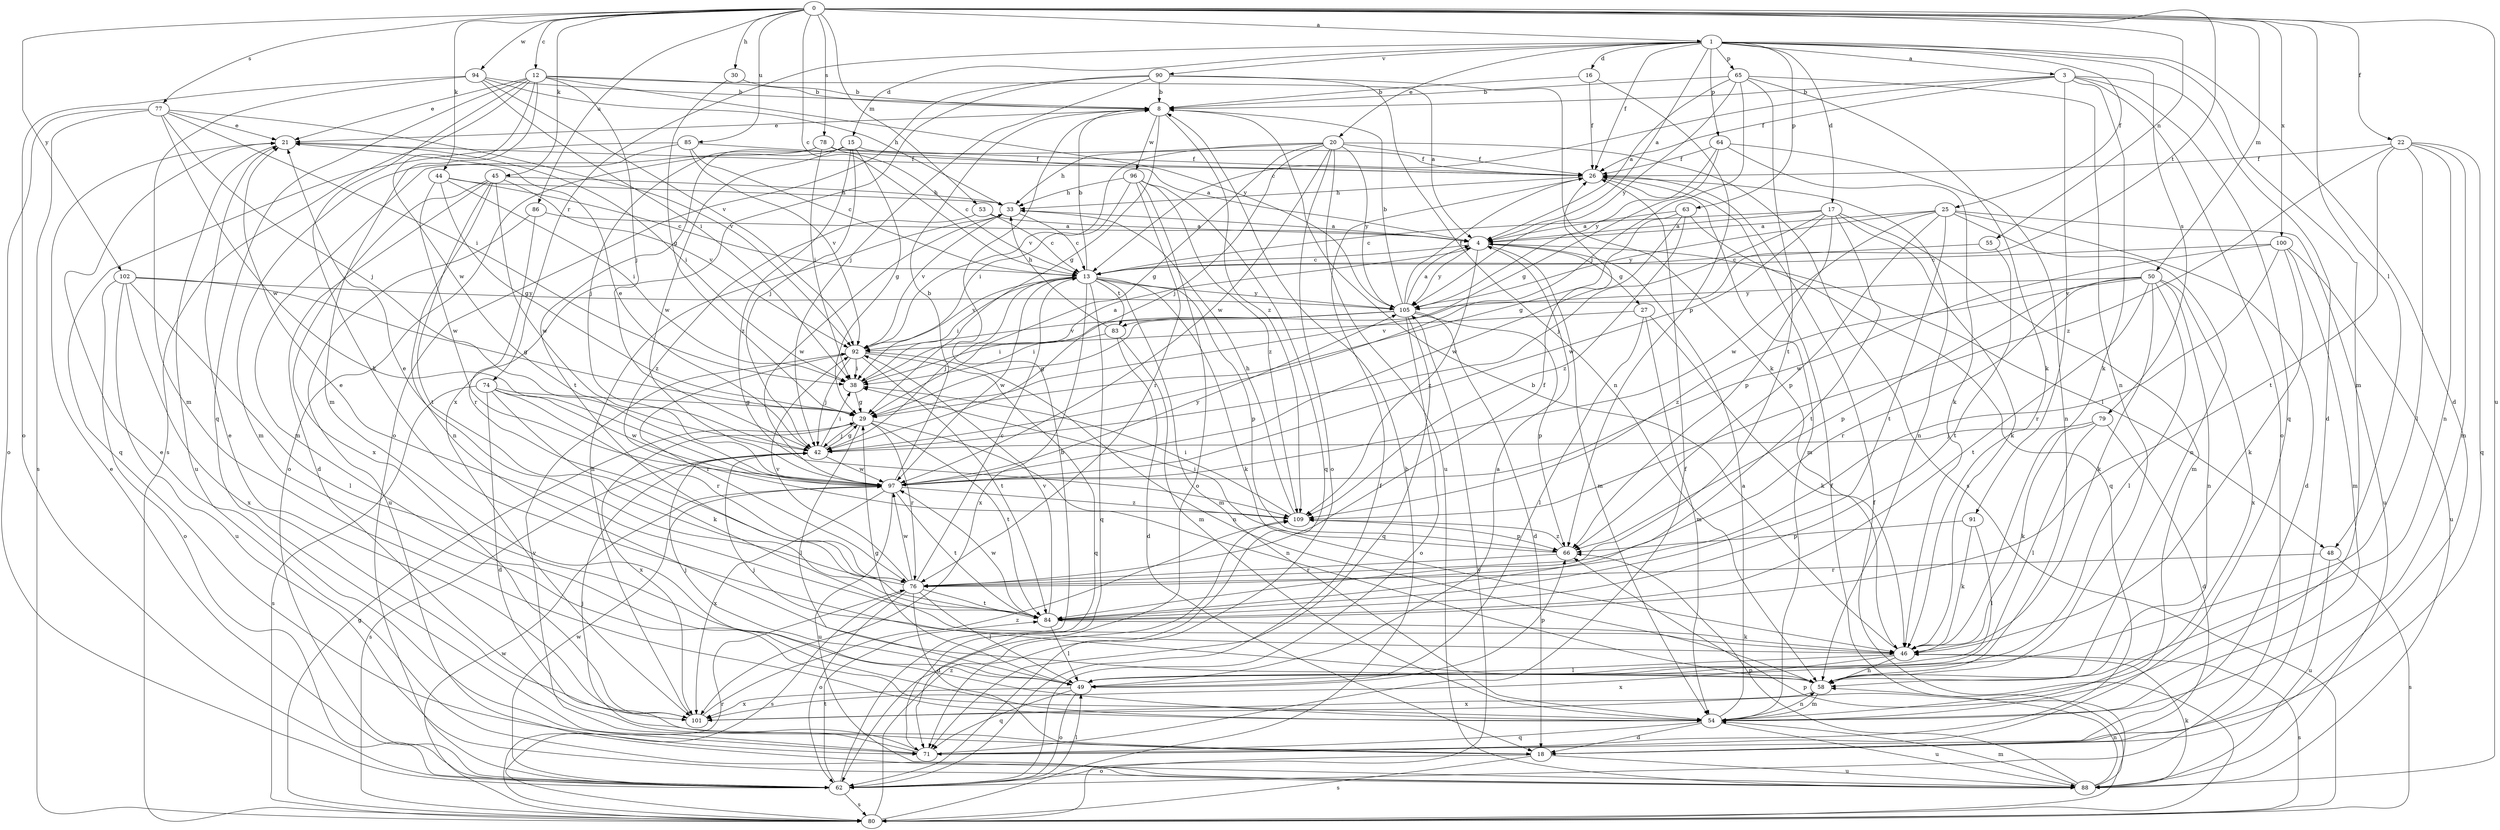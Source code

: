 strict digraph  {
0;
1;
3;
4;
8;
12;
13;
15;
16;
17;
18;
20;
21;
22;
25;
26;
27;
29;
30;
33;
38;
42;
44;
45;
46;
48;
49;
50;
53;
54;
55;
58;
62;
63;
64;
65;
66;
71;
74;
76;
77;
78;
79;
80;
83;
84;
85;
86;
88;
90;
91;
92;
94;
96;
97;
100;
101;
102;
105;
109;
0 -> 1  [label=a];
0 -> 12  [label=c];
0 -> 13  [label=c];
0 -> 22  [label=f];
0 -> 30  [label=h];
0 -> 44  [label=k];
0 -> 45  [label=k];
0 -> 48  [label=l];
0 -> 50  [label=m];
0 -> 53  [label=m];
0 -> 55  [label=n];
0 -> 77  [label=s];
0 -> 78  [label=s];
0 -> 83  [label=t];
0 -> 85  [label=u];
0 -> 86  [label=u];
0 -> 88  [label=u];
0 -> 94  [label=w];
0 -> 100  [label=x];
0 -> 102  [label=y];
1 -> 3  [label=a];
1 -> 4  [label=a];
1 -> 15  [label=d];
1 -> 16  [label=d];
1 -> 17  [label=d];
1 -> 18  [label=d];
1 -> 20  [label=e];
1 -> 25  [label=f];
1 -> 26  [label=f];
1 -> 54  [label=m];
1 -> 63  [label=p];
1 -> 64  [label=p];
1 -> 65  [label=p];
1 -> 74  [label=r];
1 -> 79  [label=s];
1 -> 90  [label=v];
3 -> 8  [label=b];
3 -> 13  [label=c];
3 -> 18  [label=d];
3 -> 26  [label=f];
3 -> 46  [label=k];
3 -> 62  [label=o];
3 -> 71  [label=q];
3 -> 91  [label=v];
4 -> 13  [label=c];
4 -> 27  [label=g];
4 -> 48  [label=l];
4 -> 54  [label=m];
4 -> 105  [label=y];
4 -> 109  [label=z];
8 -> 21  [label=e];
8 -> 29  [label=g];
8 -> 96  [label=w];
8 -> 109  [label=z];
12 -> 4  [label=a];
12 -> 8  [label=b];
12 -> 21  [label=e];
12 -> 42  [label=j];
12 -> 46  [label=k];
12 -> 54  [label=m];
12 -> 71  [label=q];
12 -> 80  [label=s];
12 -> 97  [label=w];
12 -> 105  [label=y];
13 -> 8  [label=b];
13 -> 38  [label=i];
13 -> 42  [label=j];
13 -> 46  [label=k];
13 -> 54  [label=m];
13 -> 66  [label=p];
13 -> 71  [label=q];
13 -> 83  [label=t];
13 -> 92  [label=v];
13 -> 97  [label=w];
13 -> 101  [label=x];
13 -> 105  [label=y];
15 -> 26  [label=f];
15 -> 29  [label=g];
15 -> 42  [label=j];
15 -> 62  [label=o];
15 -> 84  [label=t];
15 -> 97  [label=w];
15 -> 109  [label=z];
16 -> 8  [label=b];
16 -> 26  [label=f];
16 -> 66  [label=p];
17 -> 4  [label=a];
17 -> 13  [label=c];
17 -> 42  [label=j];
17 -> 46  [label=k];
17 -> 54  [label=m];
17 -> 66  [label=p];
17 -> 84  [label=t];
17 -> 97  [label=w];
18 -> 62  [label=o];
18 -> 80  [label=s];
18 -> 88  [label=u];
20 -> 26  [label=f];
20 -> 29  [label=g];
20 -> 33  [label=h];
20 -> 42  [label=j];
20 -> 62  [label=o];
20 -> 80  [label=s];
20 -> 88  [label=u];
20 -> 92  [label=v];
20 -> 97  [label=w];
20 -> 105  [label=y];
21 -> 26  [label=f];
21 -> 38  [label=i];
21 -> 88  [label=u];
22 -> 26  [label=f];
22 -> 49  [label=l];
22 -> 54  [label=m];
22 -> 58  [label=n];
22 -> 71  [label=q];
22 -> 84  [label=t];
22 -> 109  [label=z];
25 -> 4  [label=a];
25 -> 18  [label=d];
25 -> 58  [label=n];
25 -> 66  [label=p];
25 -> 84  [label=t];
25 -> 88  [label=u];
25 -> 97  [label=w];
25 -> 105  [label=y];
26 -> 33  [label=h];
26 -> 54  [label=m];
26 -> 58  [label=n];
27 -> 46  [label=k];
27 -> 49  [label=l];
27 -> 54  [label=m];
27 -> 92  [label=v];
29 -> 42  [label=j];
29 -> 49  [label=l];
29 -> 58  [label=n];
29 -> 76  [label=r];
29 -> 84  [label=t];
29 -> 101  [label=x];
30 -> 8  [label=b];
30 -> 29  [label=g];
33 -> 4  [label=a];
33 -> 13  [label=c];
33 -> 92  [label=v];
33 -> 97  [label=w];
38 -> 4  [label=a];
38 -> 29  [label=g];
42 -> 21  [label=e];
42 -> 29  [label=g];
42 -> 38  [label=i];
42 -> 80  [label=s];
42 -> 97  [label=w];
44 -> 13  [label=c];
44 -> 29  [label=g];
44 -> 33  [label=h];
44 -> 38  [label=i];
44 -> 97  [label=w];
45 -> 18  [label=d];
45 -> 33  [label=h];
45 -> 58  [label=n];
45 -> 84  [label=t];
45 -> 92  [label=v];
45 -> 97  [label=w];
45 -> 101  [label=x];
46 -> 8  [label=b];
46 -> 49  [label=l];
46 -> 58  [label=n];
46 -> 80  [label=s];
46 -> 101  [label=x];
48 -> 76  [label=r];
48 -> 80  [label=s];
48 -> 88  [label=u];
49 -> 4  [label=a];
49 -> 29  [label=g];
49 -> 42  [label=j];
49 -> 62  [label=o];
49 -> 66  [label=p];
49 -> 71  [label=q];
49 -> 101  [label=x];
50 -> 46  [label=k];
50 -> 49  [label=l];
50 -> 58  [label=n];
50 -> 66  [label=p];
50 -> 76  [label=r];
50 -> 84  [label=t];
50 -> 101  [label=x];
50 -> 105  [label=y];
50 -> 109  [label=z];
53 -> 4  [label=a];
53 -> 13  [label=c];
53 -> 109  [label=z];
54 -> 4  [label=a];
54 -> 18  [label=d];
54 -> 58  [label=n];
54 -> 71  [label=q];
54 -> 88  [label=u];
55 -> 13  [label=c];
55 -> 84  [label=t];
58 -> 42  [label=j];
58 -> 54  [label=m];
58 -> 101  [label=x];
62 -> 8  [label=b];
62 -> 21  [label=e];
62 -> 26  [label=f];
62 -> 49  [label=l];
62 -> 80  [label=s];
62 -> 84  [label=t];
62 -> 97  [label=w];
63 -> 4  [label=a];
63 -> 29  [label=g];
63 -> 71  [label=q];
63 -> 97  [label=w];
63 -> 109  [label=z];
64 -> 26  [label=f];
64 -> 29  [label=g];
64 -> 46  [label=k];
64 -> 58  [label=n];
64 -> 105  [label=y];
65 -> 4  [label=a];
65 -> 8  [label=b];
65 -> 42  [label=j];
65 -> 46  [label=k];
65 -> 58  [label=n];
65 -> 84  [label=t];
65 -> 105  [label=y];
66 -> 38  [label=i];
66 -> 76  [label=r];
66 -> 109  [label=z];
71 -> 21  [label=e];
71 -> 26  [label=f];
71 -> 42  [label=j];
71 -> 92  [label=v];
74 -> 18  [label=d];
74 -> 29  [label=g];
74 -> 46  [label=k];
74 -> 76  [label=r];
74 -> 80  [label=s];
74 -> 97  [label=w];
76 -> 13  [label=c];
76 -> 18  [label=d];
76 -> 21  [label=e];
76 -> 26  [label=f];
76 -> 49  [label=l];
76 -> 62  [label=o];
76 -> 80  [label=s];
76 -> 84  [label=t];
76 -> 92  [label=v];
76 -> 97  [label=w];
77 -> 21  [label=e];
77 -> 38  [label=i];
77 -> 42  [label=j];
77 -> 62  [label=o];
77 -> 80  [label=s];
77 -> 92  [label=v];
77 -> 97  [label=w];
78 -> 4  [label=a];
78 -> 13  [label=c];
78 -> 26  [label=f];
78 -> 38  [label=i];
78 -> 42  [label=j];
78 -> 54  [label=m];
79 -> 18  [label=d];
79 -> 42  [label=j];
79 -> 46  [label=k];
79 -> 49  [label=l];
80 -> 8  [label=b];
80 -> 26  [label=f];
80 -> 29  [label=g];
80 -> 66  [label=p];
80 -> 76  [label=r];
80 -> 97  [label=w];
80 -> 105  [label=y];
80 -> 109  [label=z];
83 -> 18  [label=d];
83 -> 33  [label=h];
83 -> 38  [label=i];
83 -> 54  [label=m];
84 -> 21  [label=e];
84 -> 46  [label=k];
84 -> 49  [label=l];
84 -> 92  [label=v];
84 -> 97  [label=w];
85 -> 13  [label=c];
85 -> 26  [label=f];
85 -> 54  [label=m];
85 -> 71  [label=q];
85 -> 92  [label=v];
86 -> 4  [label=a];
86 -> 76  [label=r];
86 -> 88  [label=u];
88 -> 26  [label=f];
88 -> 46  [label=k];
88 -> 54  [label=m];
88 -> 58  [label=n];
88 -> 66  [label=p];
90 -> 8  [label=b];
90 -> 42  [label=j];
90 -> 46  [label=k];
90 -> 58  [label=n];
90 -> 62  [label=o];
90 -> 101  [label=x];
91 -> 46  [label=k];
91 -> 49  [label=l];
91 -> 66  [label=p];
92 -> 38  [label=i];
92 -> 42  [label=j];
92 -> 58  [label=n];
92 -> 71  [label=q];
92 -> 76  [label=r];
92 -> 84  [label=t];
94 -> 8  [label=b];
94 -> 33  [label=h];
94 -> 38  [label=i];
94 -> 54  [label=m];
94 -> 62  [label=o];
94 -> 92  [label=v];
96 -> 33  [label=h];
96 -> 38  [label=i];
96 -> 62  [label=o];
96 -> 71  [label=q];
96 -> 76  [label=r];
96 -> 109  [label=z];
97 -> 8  [label=b];
97 -> 84  [label=t];
97 -> 88  [label=u];
97 -> 101  [label=x];
97 -> 105  [label=y];
97 -> 109  [label=z];
100 -> 13  [label=c];
100 -> 46  [label=k];
100 -> 54  [label=m];
100 -> 76  [label=r];
100 -> 88  [label=u];
100 -> 97  [label=w];
101 -> 21  [label=e];
101 -> 33  [label=h];
101 -> 109  [label=z];
102 -> 29  [label=g];
102 -> 49  [label=l];
102 -> 62  [label=o];
102 -> 88  [label=u];
102 -> 101  [label=x];
102 -> 105  [label=y];
105 -> 4  [label=a];
105 -> 8  [label=b];
105 -> 18  [label=d];
105 -> 26  [label=f];
105 -> 29  [label=g];
105 -> 38  [label=i];
105 -> 62  [label=o];
105 -> 66  [label=p];
105 -> 71  [label=q];
105 -> 92  [label=v];
109 -> 33  [label=h];
109 -> 38  [label=i];
109 -> 66  [label=p];
}
